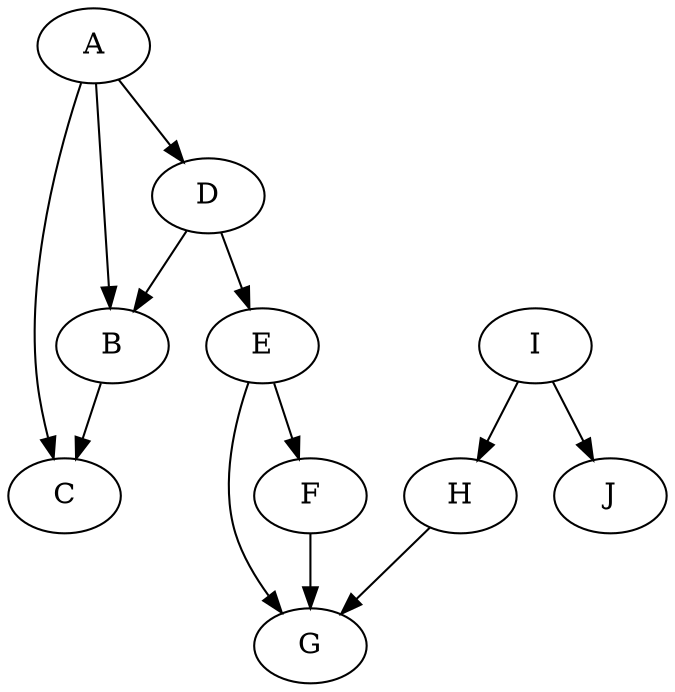digraph G{
	A -> {B; C; D};
	B -> C;
	D -> {B; E};
	E -> {F; G};
	F -> G;
	H -> G;
	I -> {H; J};
}